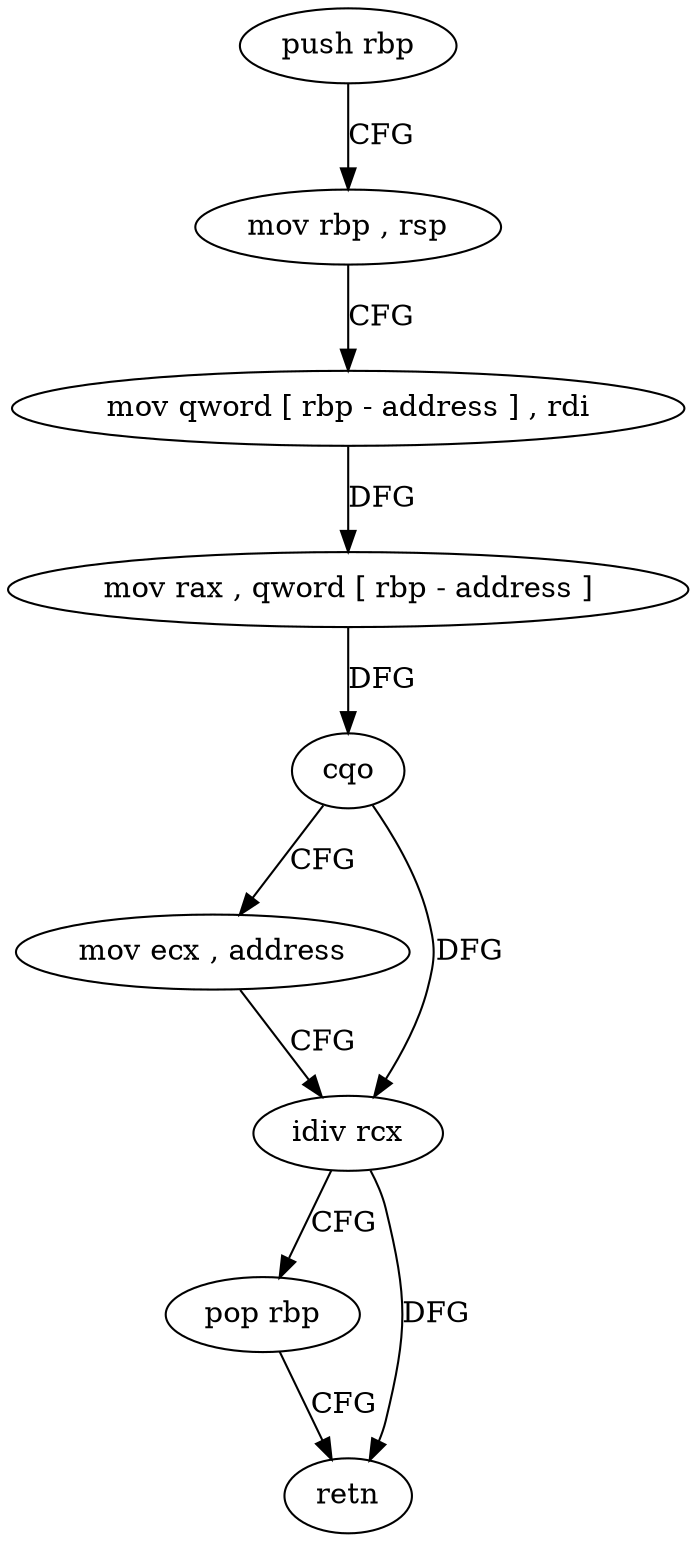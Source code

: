 digraph "func" {
"4255840" [label = "push rbp" ]
"4255841" [label = "mov rbp , rsp" ]
"4255844" [label = "mov qword [ rbp - address ] , rdi" ]
"4255848" [label = "mov rax , qword [ rbp - address ]" ]
"4255852" [label = "cqo" ]
"4255854" [label = "mov ecx , address" ]
"4255859" [label = "idiv rcx" ]
"4255862" [label = "pop rbp" ]
"4255863" [label = "retn" ]
"4255840" -> "4255841" [ label = "CFG" ]
"4255841" -> "4255844" [ label = "CFG" ]
"4255844" -> "4255848" [ label = "DFG" ]
"4255848" -> "4255852" [ label = "DFG" ]
"4255852" -> "4255854" [ label = "CFG" ]
"4255852" -> "4255859" [ label = "DFG" ]
"4255854" -> "4255859" [ label = "CFG" ]
"4255859" -> "4255862" [ label = "CFG" ]
"4255859" -> "4255863" [ label = "DFG" ]
"4255862" -> "4255863" [ label = "CFG" ]
}
